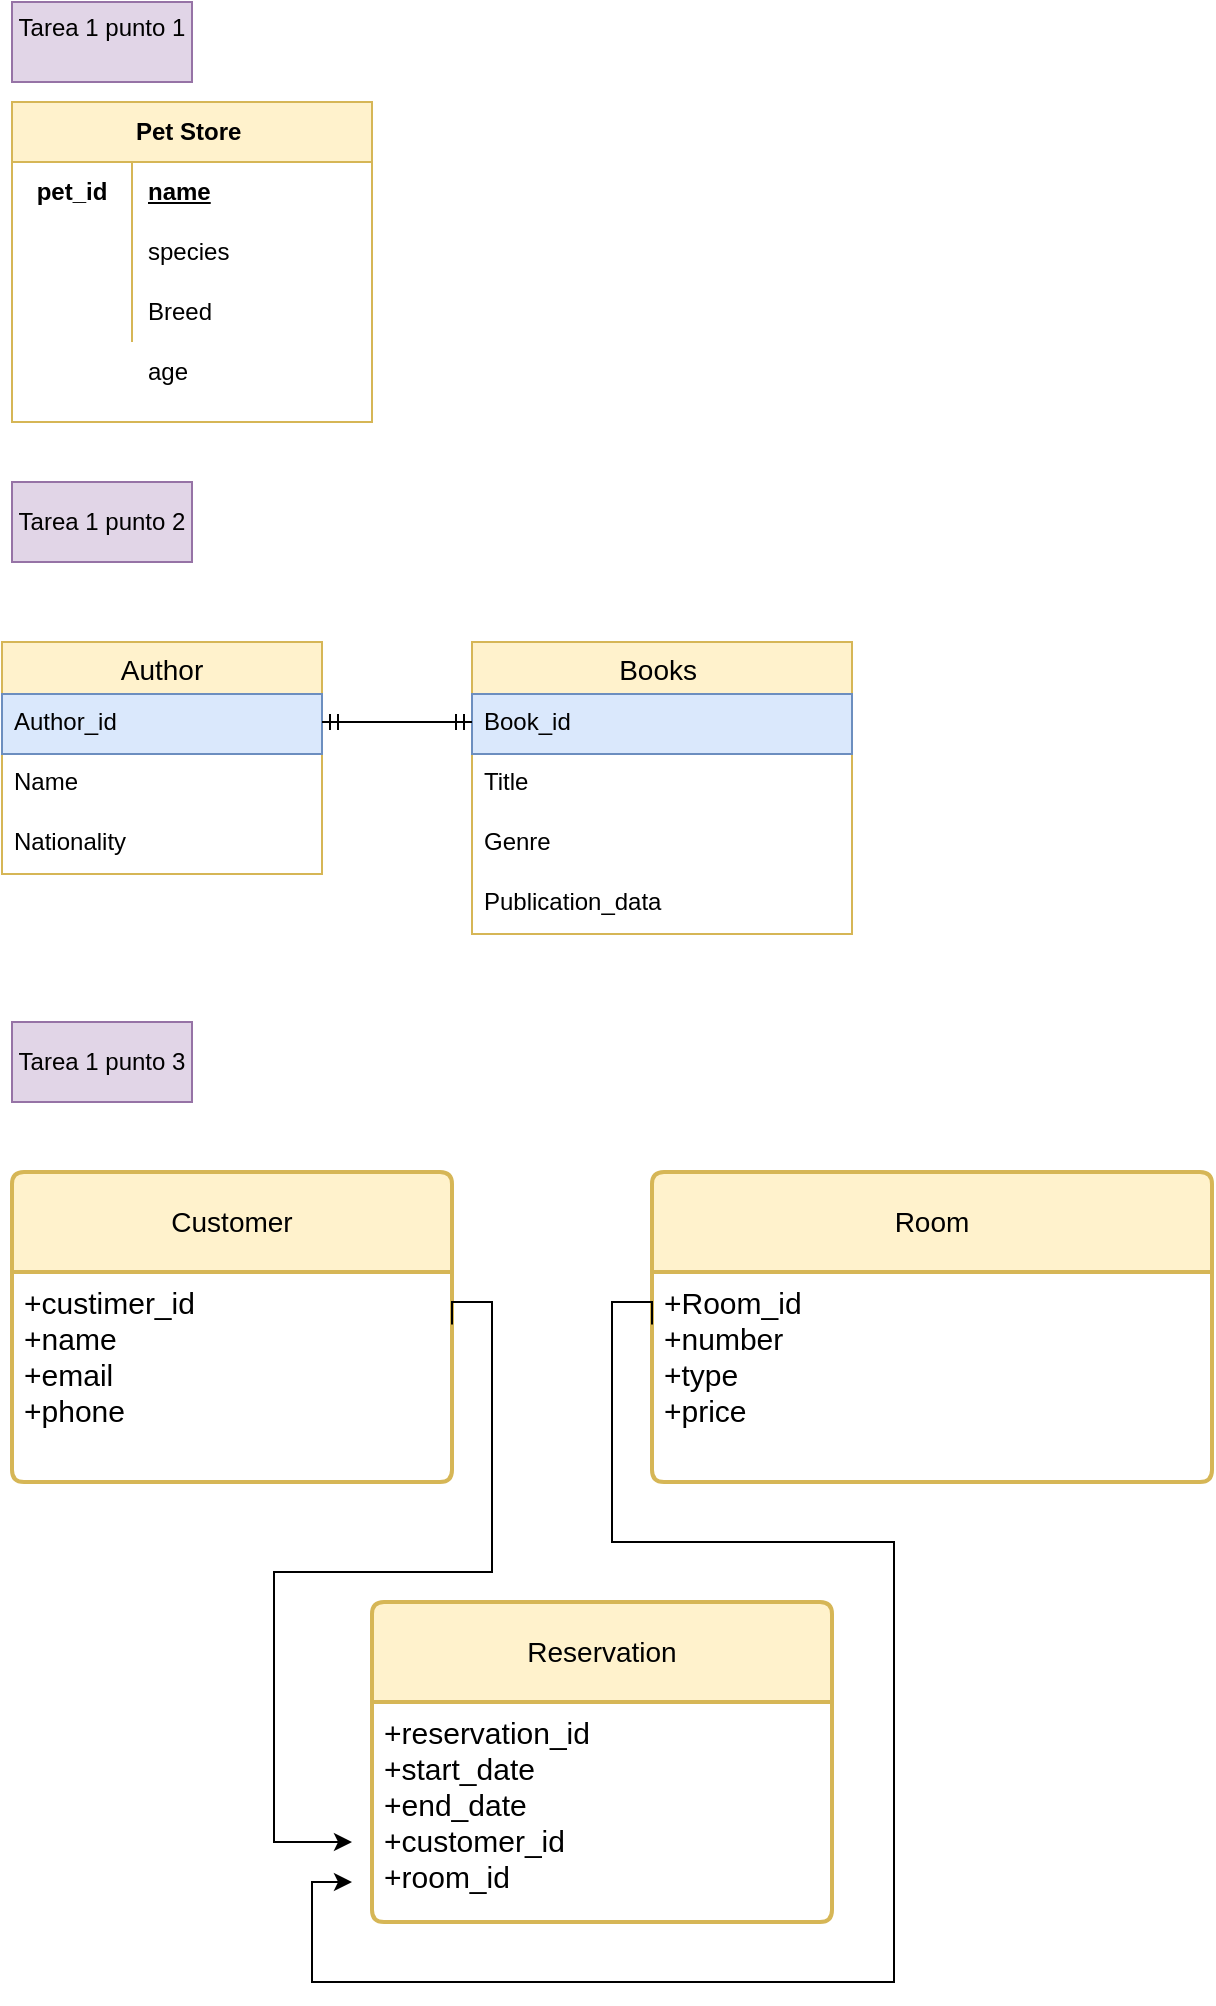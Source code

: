 <mxfile version="24.7.17">
  <diagram name="Página-1" id="aHUlNGsZCiZ6fCp14ajv">
    <mxGraphModel dx="1569" dy="1171" grid="1" gridSize="10" guides="1" tooltips="1" connect="1" arrows="1" fold="1" page="1" pageScale="1" pageWidth="827" pageHeight="1169" math="0" shadow="0">
      <root>
        <mxCell id="0" />
        <mxCell id="1" parent="0" />
        <mxCell id="3vcIq59DW_kn0ju8U5wJ-2" value="Pet Store&amp;nbsp;" style="shape=table;startSize=30;container=1;collapsible=1;childLayout=tableLayout;fixedRows=1;rowLines=0;fontStyle=1;align=center;resizeLast=1;html=1;whiteSpace=wrap;rotation=0;fillColor=#fff2cc;strokeColor=#d6b656;" parent="1" vertex="1">
          <mxGeometry x="30" y="50" width="180" height="160" as="geometry" />
        </mxCell>
        <mxCell id="3vcIq59DW_kn0ju8U5wJ-3" value="" style="shape=tableRow;horizontal=0;startSize=0;swimlaneHead=0;swimlaneBody=0;fillColor=none;collapsible=0;dropTarget=0;points=[[0,0.5],[1,0.5]];portConstraint=eastwest;top=0;left=0;right=0;bottom=0;html=1;" parent="3vcIq59DW_kn0ju8U5wJ-2" vertex="1">
          <mxGeometry y="30" width="180" height="30" as="geometry" />
        </mxCell>
        <mxCell id="3vcIq59DW_kn0ju8U5wJ-4" value="pet_id" style="shape=partialRectangle;connectable=0;fillColor=none;top=0;left=0;bottom=0;right=0;fontStyle=1;overflow=hidden;html=1;whiteSpace=wrap;" parent="3vcIq59DW_kn0ju8U5wJ-3" vertex="1">
          <mxGeometry width="60" height="30" as="geometry">
            <mxRectangle width="60" height="30" as="alternateBounds" />
          </mxGeometry>
        </mxCell>
        <mxCell id="3vcIq59DW_kn0ju8U5wJ-5" value="name&lt;span style=&quot;white-space: pre;&quot;&gt;&#x9;&lt;/span&gt;" style="shape=partialRectangle;connectable=0;fillColor=none;top=0;left=0;bottom=0;right=0;align=left;spacingLeft=6;fontStyle=5;overflow=hidden;html=1;whiteSpace=wrap;" parent="3vcIq59DW_kn0ju8U5wJ-3" vertex="1">
          <mxGeometry x="60" width="120" height="30" as="geometry">
            <mxRectangle width="120" height="30" as="alternateBounds" />
          </mxGeometry>
        </mxCell>
        <mxCell id="3vcIq59DW_kn0ju8U5wJ-9" value="" style="shape=tableRow;horizontal=0;startSize=0;swimlaneHead=0;swimlaneBody=0;fillColor=none;collapsible=0;dropTarget=0;points=[[0,0.5],[1,0.5]];portConstraint=eastwest;top=0;left=0;right=0;bottom=0;html=1;" parent="3vcIq59DW_kn0ju8U5wJ-2" vertex="1">
          <mxGeometry y="60" width="180" height="30" as="geometry" />
        </mxCell>
        <mxCell id="3vcIq59DW_kn0ju8U5wJ-10" value="" style="shape=partialRectangle;connectable=0;fillColor=none;top=0;left=0;bottom=0;right=0;editable=1;overflow=hidden;html=1;whiteSpace=wrap;" parent="3vcIq59DW_kn0ju8U5wJ-9" vertex="1">
          <mxGeometry width="60" height="30" as="geometry">
            <mxRectangle width="60" height="30" as="alternateBounds" />
          </mxGeometry>
        </mxCell>
        <mxCell id="3vcIq59DW_kn0ju8U5wJ-11" value="species" style="shape=partialRectangle;connectable=0;fillColor=none;top=0;left=0;bottom=0;right=0;align=left;spacingLeft=6;overflow=hidden;html=1;whiteSpace=wrap;" parent="3vcIq59DW_kn0ju8U5wJ-9" vertex="1">
          <mxGeometry x="60" width="120" height="30" as="geometry">
            <mxRectangle width="120" height="30" as="alternateBounds" />
          </mxGeometry>
        </mxCell>
        <mxCell id="3vcIq59DW_kn0ju8U5wJ-12" value="" style="shape=tableRow;horizontal=0;startSize=0;swimlaneHead=0;swimlaneBody=0;fillColor=none;collapsible=0;dropTarget=0;points=[[0,0.5],[1,0.5]];portConstraint=eastwest;top=0;left=0;right=0;bottom=0;html=1;" parent="3vcIq59DW_kn0ju8U5wJ-2" vertex="1">
          <mxGeometry y="90" width="180" height="30" as="geometry" />
        </mxCell>
        <mxCell id="3vcIq59DW_kn0ju8U5wJ-13" value="" style="shape=partialRectangle;connectable=0;fillColor=none;top=0;left=0;bottom=0;right=0;editable=1;overflow=hidden;html=1;whiteSpace=wrap;" parent="3vcIq59DW_kn0ju8U5wJ-12" vertex="1">
          <mxGeometry width="60" height="30" as="geometry">
            <mxRectangle width="60" height="30" as="alternateBounds" />
          </mxGeometry>
        </mxCell>
        <mxCell id="3vcIq59DW_kn0ju8U5wJ-14" value="Breed" style="shape=partialRectangle;connectable=0;fillColor=none;top=0;left=0;bottom=0;right=0;align=left;spacingLeft=6;overflow=hidden;html=1;whiteSpace=wrap;" parent="3vcIq59DW_kn0ju8U5wJ-12" vertex="1">
          <mxGeometry x="60" width="120" height="30" as="geometry">
            <mxRectangle width="120" height="30" as="alternateBounds" />
          </mxGeometry>
        </mxCell>
        <mxCell id="3vcIq59DW_kn0ju8U5wJ-16" value="Tarea 1 punto 1&lt;div&gt;&lt;br&gt;&lt;/div&gt;" style="whiteSpace=wrap;html=1;fillColor=#e1d5e7;strokeColor=#9673a6;" parent="1" vertex="1">
          <mxGeometry x="30" width="90" height="40" as="geometry" />
        </mxCell>
        <mxCell id="3vcIq59DW_kn0ju8U5wJ-17" value="Tarea 1 punto 2" style="whiteSpace=wrap;html=1;fillColor=#e1d5e7;strokeColor=#9673a6;" parent="1" vertex="1">
          <mxGeometry x="30" y="240" width="90" height="40" as="geometry" />
        </mxCell>
        <object label="Books " id="3vcIq59DW_kn0ju8U5wJ-18">
          <mxCell style="swimlane;fontStyle=0;childLayout=stackLayout;horizontal=1;startSize=26;horizontalStack=0;resizeParent=1;resizeParentMax=0;resizeLast=0;collapsible=1;marginBottom=0;align=center;fontSize=14;fillColor=#fff2cc;strokeColor=#d6b656;" parent="1" vertex="1">
            <mxGeometry x="260" y="320" width="190" height="146" as="geometry">
              <mxRectangle x="30" y="310" width="80" height="30" as="alternateBounds" />
            </mxGeometry>
          </mxCell>
        </object>
        <mxCell id="3vcIq59DW_kn0ju8U5wJ-19" value="Book_id" style="text;strokeColor=#6c8ebf;fillColor=#dae8fc;spacingLeft=4;spacingRight=4;overflow=hidden;rotatable=0;points=[[0,0.5],[1,0.5]];portConstraint=eastwest;fontSize=12;whiteSpace=wrap;html=1;" parent="3vcIq59DW_kn0ju8U5wJ-18" vertex="1">
          <mxGeometry y="26" width="190" height="30" as="geometry" />
        </mxCell>
        <mxCell id="3vcIq59DW_kn0ju8U5wJ-20" value="Title" style="text;strokeColor=none;fillColor=none;spacingLeft=4;spacingRight=4;overflow=hidden;rotatable=0;points=[[0,0.5],[1,0.5]];portConstraint=eastwest;fontSize=12;whiteSpace=wrap;html=1;" parent="3vcIq59DW_kn0ju8U5wJ-18" vertex="1">
          <mxGeometry y="56" width="190" height="30" as="geometry" />
        </mxCell>
        <mxCell id="3vcIq59DW_kn0ju8U5wJ-27" value="Genre" style="text;strokeColor=none;fillColor=none;spacingLeft=4;spacingRight=4;overflow=hidden;rotatable=0;points=[[0,0.5],[1,0.5]];portConstraint=eastwest;fontSize=12;whiteSpace=wrap;html=1;" parent="3vcIq59DW_kn0ju8U5wJ-18" vertex="1">
          <mxGeometry y="86" width="190" height="30" as="geometry" />
        </mxCell>
        <mxCell id="3vcIq59DW_kn0ju8U5wJ-21" value="Publication_data" style="text;strokeColor=none;fillColor=none;spacingLeft=4;spacingRight=4;overflow=hidden;rotatable=0;points=[[0,0.5],[1,0.5]];portConstraint=eastwest;fontSize=12;whiteSpace=wrap;html=1;" parent="3vcIq59DW_kn0ju8U5wJ-18" vertex="1">
          <mxGeometry y="116" width="190" height="30" as="geometry" />
        </mxCell>
        <mxCell id="3vcIq59DW_kn0ju8U5wJ-22" value="Author" style="swimlane;fontStyle=0;childLayout=stackLayout;horizontal=1;startSize=26;horizontalStack=0;resizeParent=1;resizeParentMax=0;resizeLast=0;collapsible=1;marginBottom=0;align=center;fontSize=14;fillColor=#fff2cc;strokeColor=#d6b656;" parent="1" vertex="1">
          <mxGeometry x="25" y="320" width="160" height="116" as="geometry" />
        </mxCell>
        <mxCell id="3vcIq59DW_kn0ju8U5wJ-23" value="Author_id" style="text;strokeColor=#6c8ebf;fillColor=#dae8fc;spacingLeft=4;spacingRight=4;overflow=hidden;rotatable=0;points=[[0,0.5],[1,0.5]];portConstraint=eastwest;fontSize=12;whiteSpace=wrap;html=1;" parent="3vcIq59DW_kn0ju8U5wJ-22" vertex="1">
          <mxGeometry y="26" width="160" height="30" as="geometry" />
        </mxCell>
        <mxCell id="3vcIq59DW_kn0ju8U5wJ-24" value="Name" style="text;strokeColor=none;fillColor=none;spacingLeft=4;spacingRight=4;overflow=hidden;rotatable=0;points=[[0,0.5],[1,0.5]];portConstraint=eastwest;fontSize=12;whiteSpace=wrap;html=1;" parent="3vcIq59DW_kn0ju8U5wJ-22" vertex="1">
          <mxGeometry y="56" width="160" height="30" as="geometry" />
        </mxCell>
        <mxCell id="3vcIq59DW_kn0ju8U5wJ-28" value="Nationality" style="text;strokeColor=none;fillColor=none;spacingLeft=4;spacingRight=4;overflow=hidden;rotatable=0;points=[[0,0.5],[1,0.5]];portConstraint=eastwest;fontSize=12;whiteSpace=wrap;html=1;" parent="3vcIq59DW_kn0ju8U5wJ-22" vertex="1">
          <mxGeometry y="86" width="160" height="30" as="geometry" />
        </mxCell>
        <mxCell id="3vcIq59DW_kn0ju8U5wJ-29" value="" style="edgeStyle=entityRelationEdgeStyle;fontSize=12;html=1;endArrow=ERmandOne;startArrow=ERmandOne;rounded=0;" parent="1" edge="1">
          <mxGeometry width="100" height="100" relative="1" as="geometry">
            <mxPoint x="185" y="360" as="sourcePoint" />
            <mxPoint x="260" y="360" as="targetPoint" />
            <Array as="points">
              <mxPoint x="205" y="380" />
              <mxPoint x="215" y="315.5" />
              <mxPoint x="85" y="495.5" />
              <mxPoint x="210" y="327.5" />
              <mxPoint x="225" y="347.5" />
              <mxPoint x="215" y="357.5" />
              <mxPoint x="225" y="357.5" />
              <mxPoint x="220" y="297.5" />
              <mxPoint x="225" y="554.5" />
              <mxPoint x="226" y="557.5" />
              <mxPoint x="226" y="347.5" />
              <mxPoint x="226" y="554.5" />
              <mxPoint x="226" y="450.5" />
            </Array>
          </mxGeometry>
        </mxCell>
        <mxCell id="QMfgu2br9lJPpaSTdqDg-1" value="Tarea 1 punto 3" style="whiteSpace=wrap;html=1;fillColor=#e1d5e7;strokeColor=#9673a6;" vertex="1" parent="1">
          <mxGeometry x="30" y="510" width="90" height="40" as="geometry" />
        </mxCell>
        <mxCell id="QMfgu2br9lJPpaSTdqDg-4" value="Customer" style="swimlane;childLayout=stackLayout;horizontal=1;startSize=50;horizontalStack=0;rounded=1;fontSize=14;fontStyle=0;strokeWidth=2;resizeParent=0;resizeLast=1;shadow=0;dashed=0;align=center;arcSize=4;whiteSpace=wrap;html=1;fillColor=#fff2cc;strokeColor=#d6b656;" vertex="1" parent="1">
          <mxGeometry x="30" y="585" width="220" height="155" as="geometry">
            <mxRectangle x="30" y="585" width="100" height="50" as="alternateBounds" />
          </mxGeometry>
        </mxCell>
        <mxCell id="QMfgu2br9lJPpaSTdqDg-5" value="&lt;font style=&quot;font-size: 15px;&quot;&gt;+custimer_id&lt;br&gt;+name&lt;br&gt;+email&lt;/font&gt;&lt;div style=&quot;font-size: 15px;&quot;&gt;&lt;font style=&quot;font-size: 15px;&quot;&gt;+phone&lt;/font&gt;&lt;/div&gt;" style="align=left;strokeColor=none;fillColor=none;spacingLeft=4;fontSize=12;verticalAlign=top;resizable=0;rotatable=0;part=1;html=1;" vertex="1" parent="QMfgu2br9lJPpaSTdqDg-4">
          <mxGeometry y="50" width="220" height="105" as="geometry" />
        </mxCell>
        <mxCell id="QMfgu2br9lJPpaSTdqDg-9" value="Room" style="swimlane;childLayout=stackLayout;horizontal=1;startSize=50;horizontalStack=0;rounded=1;fontSize=14;fontStyle=0;strokeWidth=2;resizeParent=0;resizeLast=1;shadow=0;dashed=0;align=center;arcSize=4;whiteSpace=wrap;html=1;fillColor=#fff2cc;strokeColor=#d6b656;" vertex="1" parent="1">
          <mxGeometry x="350" y="585" width="280" height="155" as="geometry">
            <mxRectangle x="350" y="585" width="80" height="50" as="alternateBounds" />
          </mxGeometry>
        </mxCell>
        <mxCell id="QMfgu2br9lJPpaSTdqDg-10" value="&lt;font style=&quot;font-size: 15px;&quot;&gt;+Room_id&lt;br&gt;+number&lt;br&gt;+type&lt;/font&gt;&lt;div style=&quot;font-size: 15px;&quot;&gt;&lt;font style=&quot;font-size: 15px;&quot;&gt;+price&lt;/font&gt;&lt;/div&gt;" style="align=left;strokeColor=none;fillColor=none;spacingLeft=4;fontSize=12;verticalAlign=top;resizable=0;rotatable=0;part=1;html=1;" vertex="1" parent="QMfgu2br9lJPpaSTdqDg-9">
          <mxGeometry y="50" width="280" height="105" as="geometry" />
        </mxCell>
        <mxCell id="QMfgu2br9lJPpaSTdqDg-11" value="Reservation" style="swimlane;childLayout=stackLayout;horizontal=1;startSize=50;horizontalStack=0;rounded=1;fontSize=14;fontStyle=0;strokeWidth=2;resizeParent=0;resizeLast=1;shadow=0;dashed=0;align=center;arcSize=4;whiteSpace=wrap;html=1;fillColor=#fff2cc;strokeColor=#d6b656;" vertex="1" parent="1">
          <mxGeometry x="210" y="800" width="230" height="160" as="geometry" />
        </mxCell>
        <mxCell id="QMfgu2br9lJPpaSTdqDg-12" value="&lt;font style=&quot;font-size: 15px;&quot;&gt;+reservation_id&lt;br&gt;+start_date&lt;br&gt;+end_date&lt;/font&gt;&lt;div style=&quot;font-size: 15px;&quot;&gt;&lt;font style=&quot;font-size: 15px;&quot;&gt;+customer_id&lt;/font&gt;&lt;/div&gt;&lt;div style=&quot;font-size: 15px;&quot;&gt;&lt;font style=&quot;font-size: 15px;&quot;&gt;&lt;span style=&quot;text-wrap: wrap; background-color: rgb(255, 255, 255);&quot;&gt;+room_id&lt;/span&gt;&lt;br&gt;&lt;/font&gt;&lt;/div&gt;&lt;div style=&quot;font-size: 15px;&quot;&gt;&lt;span style=&quot;background-color: initial;&quot;&gt;&lt;font style=&quot;font-size: 15px;&quot;&gt;&lt;br&gt;&lt;/font&gt;&lt;/span&gt;&lt;/div&gt;&lt;div style=&quot;font-size: 15px;&quot;&gt;&lt;font style=&quot;font-size: 15px;&quot;&gt;&lt;br&gt;&lt;/font&gt;&lt;/div&gt;&lt;div style=&quot;font-size: 15px;&quot;&gt;&lt;br&gt;&lt;/div&gt;" style="align=left;strokeColor=none;fillColor=none;spacingLeft=4;fontSize=12;verticalAlign=top;resizable=0;rotatable=0;part=1;html=1;" vertex="1" parent="QMfgu2br9lJPpaSTdqDg-11">
          <mxGeometry y="50" width="230" height="110" as="geometry" />
        </mxCell>
        <mxCell id="QMfgu2br9lJPpaSTdqDg-22" style="edgeStyle=orthogonalEdgeStyle;rounded=0;orthogonalLoop=1;jettySize=auto;html=1;exitX=1;exitY=0.25;exitDx=0;exitDy=0;" edge="1" parent="1" source="QMfgu2br9lJPpaSTdqDg-5">
          <mxGeometry relative="1" as="geometry">
            <mxPoint x="200" y="920" as="targetPoint" />
            <Array as="points">
              <mxPoint x="250" y="650" />
              <mxPoint x="270" y="650" />
              <mxPoint x="270" y="785" />
              <mxPoint x="161" y="785" />
              <mxPoint x="161" y="920" />
            </Array>
          </mxGeometry>
        </mxCell>
        <mxCell id="QMfgu2br9lJPpaSTdqDg-23" style="edgeStyle=orthogonalEdgeStyle;rounded=0;orthogonalLoop=1;jettySize=auto;html=1;exitX=0;exitY=0.25;exitDx=0;exitDy=0;" edge="1" parent="1" source="QMfgu2br9lJPpaSTdqDg-10">
          <mxGeometry relative="1" as="geometry">
            <mxPoint x="200" y="940" as="targetPoint" />
            <Array as="points">
              <mxPoint x="350" y="650" />
              <mxPoint x="330" y="650" />
              <mxPoint x="330" y="770" />
              <mxPoint x="471" y="770" />
              <mxPoint x="471" y="990" />
              <mxPoint x="180" y="990" />
              <mxPoint x="180" y="940" />
            </Array>
          </mxGeometry>
        </mxCell>
        <mxCell id="QMfgu2br9lJPpaSTdqDg-25" value="age" style="shape=partialRectangle;connectable=0;fillColor=none;top=0;left=0;bottom=0;right=0;align=left;spacingLeft=6;overflow=hidden;html=1;whiteSpace=wrap;" vertex="1" parent="1">
          <mxGeometry x="90" y="170" width="120" height="30" as="geometry">
            <mxRectangle width="120" height="30" as="alternateBounds" />
          </mxGeometry>
        </mxCell>
      </root>
    </mxGraphModel>
  </diagram>
</mxfile>

